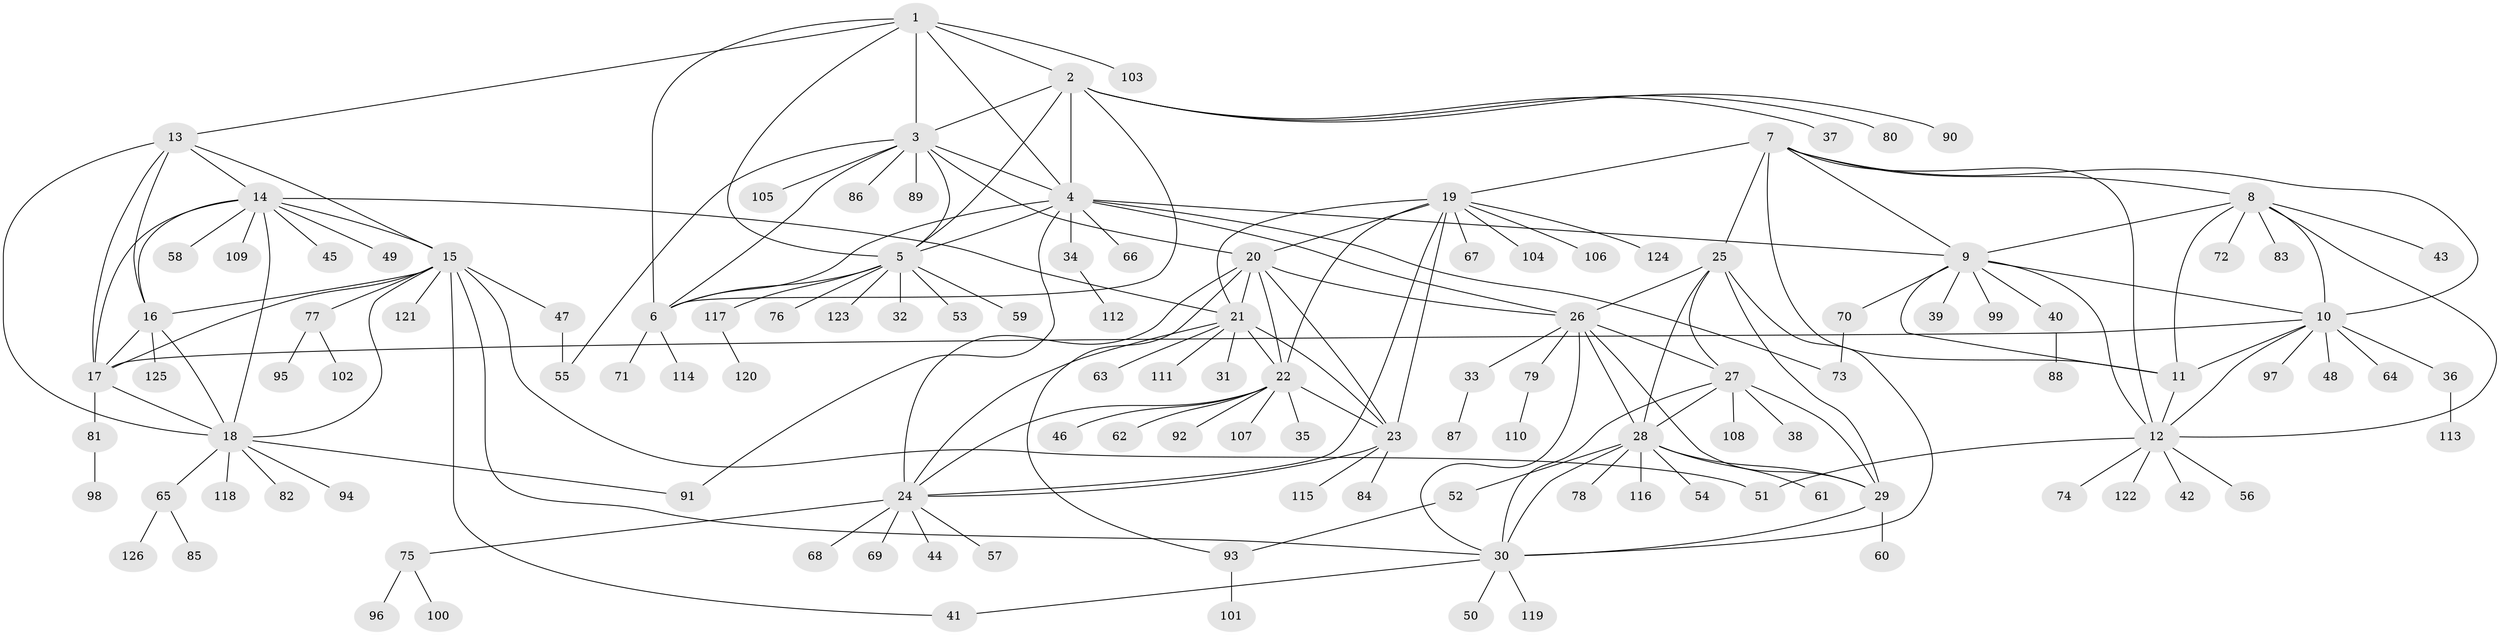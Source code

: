 // coarse degree distribution, {7: 0.056818181818181816, 8: 0.03409090909090909, 10: 0.022727272727272728, 11: 0.03409090909090909, 6: 0.056818181818181816, 17: 0.011363636363636364, 3: 0.022727272727272728, 4: 0.011363636363636364, 5: 0.011363636363636364, 9: 0.011363636363636364, 1: 0.625, 2: 0.10227272727272728}
// Generated by graph-tools (version 1.1) at 2025/19/03/04/25 18:19:53]
// undirected, 126 vertices, 187 edges
graph export_dot {
graph [start="1"]
  node [color=gray90,style=filled];
  1;
  2;
  3;
  4;
  5;
  6;
  7;
  8;
  9;
  10;
  11;
  12;
  13;
  14;
  15;
  16;
  17;
  18;
  19;
  20;
  21;
  22;
  23;
  24;
  25;
  26;
  27;
  28;
  29;
  30;
  31;
  32;
  33;
  34;
  35;
  36;
  37;
  38;
  39;
  40;
  41;
  42;
  43;
  44;
  45;
  46;
  47;
  48;
  49;
  50;
  51;
  52;
  53;
  54;
  55;
  56;
  57;
  58;
  59;
  60;
  61;
  62;
  63;
  64;
  65;
  66;
  67;
  68;
  69;
  70;
  71;
  72;
  73;
  74;
  75;
  76;
  77;
  78;
  79;
  80;
  81;
  82;
  83;
  84;
  85;
  86;
  87;
  88;
  89;
  90;
  91;
  92;
  93;
  94;
  95;
  96;
  97;
  98;
  99;
  100;
  101;
  102;
  103;
  104;
  105;
  106;
  107;
  108;
  109;
  110;
  111;
  112;
  113;
  114;
  115;
  116;
  117;
  118;
  119;
  120;
  121;
  122;
  123;
  124;
  125;
  126;
  1 -- 2;
  1 -- 3;
  1 -- 4;
  1 -- 5;
  1 -- 6;
  1 -- 13;
  1 -- 103;
  2 -- 3;
  2 -- 4;
  2 -- 5;
  2 -- 6;
  2 -- 37;
  2 -- 80;
  2 -- 90;
  3 -- 4;
  3 -- 5;
  3 -- 6;
  3 -- 20;
  3 -- 55;
  3 -- 86;
  3 -- 89;
  3 -- 105;
  4 -- 5;
  4 -- 6;
  4 -- 9;
  4 -- 26;
  4 -- 34;
  4 -- 66;
  4 -- 73;
  4 -- 91;
  5 -- 6;
  5 -- 32;
  5 -- 53;
  5 -- 59;
  5 -- 76;
  5 -- 117;
  5 -- 123;
  6 -- 71;
  6 -- 114;
  7 -- 8;
  7 -- 9;
  7 -- 10;
  7 -- 11;
  7 -- 12;
  7 -- 19;
  7 -- 25;
  8 -- 9;
  8 -- 10;
  8 -- 11;
  8 -- 12;
  8 -- 43;
  8 -- 72;
  8 -- 83;
  9 -- 10;
  9 -- 11;
  9 -- 12;
  9 -- 39;
  9 -- 40;
  9 -- 70;
  9 -- 99;
  10 -- 11;
  10 -- 12;
  10 -- 17;
  10 -- 36;
  10 -- 48;
  10 -- 64;
  10 -- 97;
  11 -- 12;
  12 -- 42;
  12 -- 51;
  12 -- 56;
  12 -- 74;
  12 -- 122;
  13 -- 14;
  13 -- 15;
  13 -- 16;
  13 -- 17;
  13 -- 18;
  14 -- 15;
  14 -- 16;
  14 -- 17;
  14 -- 18;
  14 -- 21;
  14 -- 45;
  14 -- 49;
  14 -- 58;
  14 -- 109;
  15 -- 16;
  15 -- 17;
  15 -- 18;
  15 -- 30;
  15 -- 41;
  15 -- 47;
  15 -- 51;
  15 -- 77;
  15 -- 121;
  16 -- 17;
  16 -- 18;
  16 -- 125;
  17 -- 18;
  17 -- 81;
  18 -- 65;
  18 -- 82;
  18 -- 91;
  18 -- 94;
  18 -- 118;
  19 -- 20;
  19 -- 21;
  19 -- 22;
  19 -- 23;
  19 -- 24;
  19 -- 67;
  19 -- 104;
  19 -- 106;
  19 -- 124;
  20 -- 21;
  20 -- 22;
  20 -- 23;
  20 -- 24;
  20 -- 26;
  20 -- 93;
  21 -- 22;
  21 -- 23;
  21 -- 24;
  21 -- 31;
  21 -- 63;
  21 -- 111;
  22 -- 23;
  22 -- 24;
  22 -- 35;
  22 -- 46;
  22 -- 62;
  22 -- 92;
  22 -- 107;
  23 -- 24;
  23 -- 84;
  23 -- 115;
  24 -- 44;
  24 -- 57;
  24 -- 68;
  24 -- 69;
  24 -- 75;
  25 -- 26;
  25 -- 27;
  25 -- 28;
  25 -- 29;
  25 -- 30;
  26 -- 27;
  26 -- 28;
  26 -- 29;
  26 -- 30;
  26 -- 33;
  26 -- 79;
  27 -- 28;
  27 -- 29;
  27 -- 30;
  27 -- 38;
  27 -- 108;
  28 -- 29;
  28 -- 30;
  28 -- 52;
  28 -- 54;
  28 -- 61;
  28 -- 78;
  28 -- 116;
  29 -- 30;
  29 -- 60;
  30 -- 41;
  30 -- 50;
  30 -- 119;
  33 -- 87;
  34 -- 112;
  36 -- 113;
  40 -- 88;
  47 -- 55;
  52 -- 93;
  65 -- 85;
  65 -- 126;
  70 -- 73;
  75 -- 96;
  75 -- 100;
  77 -- 95;
  77 -- 102;
  79 -- 110;
  81 -- 98;
  93 -- 101;
  117 -- 120;
}
